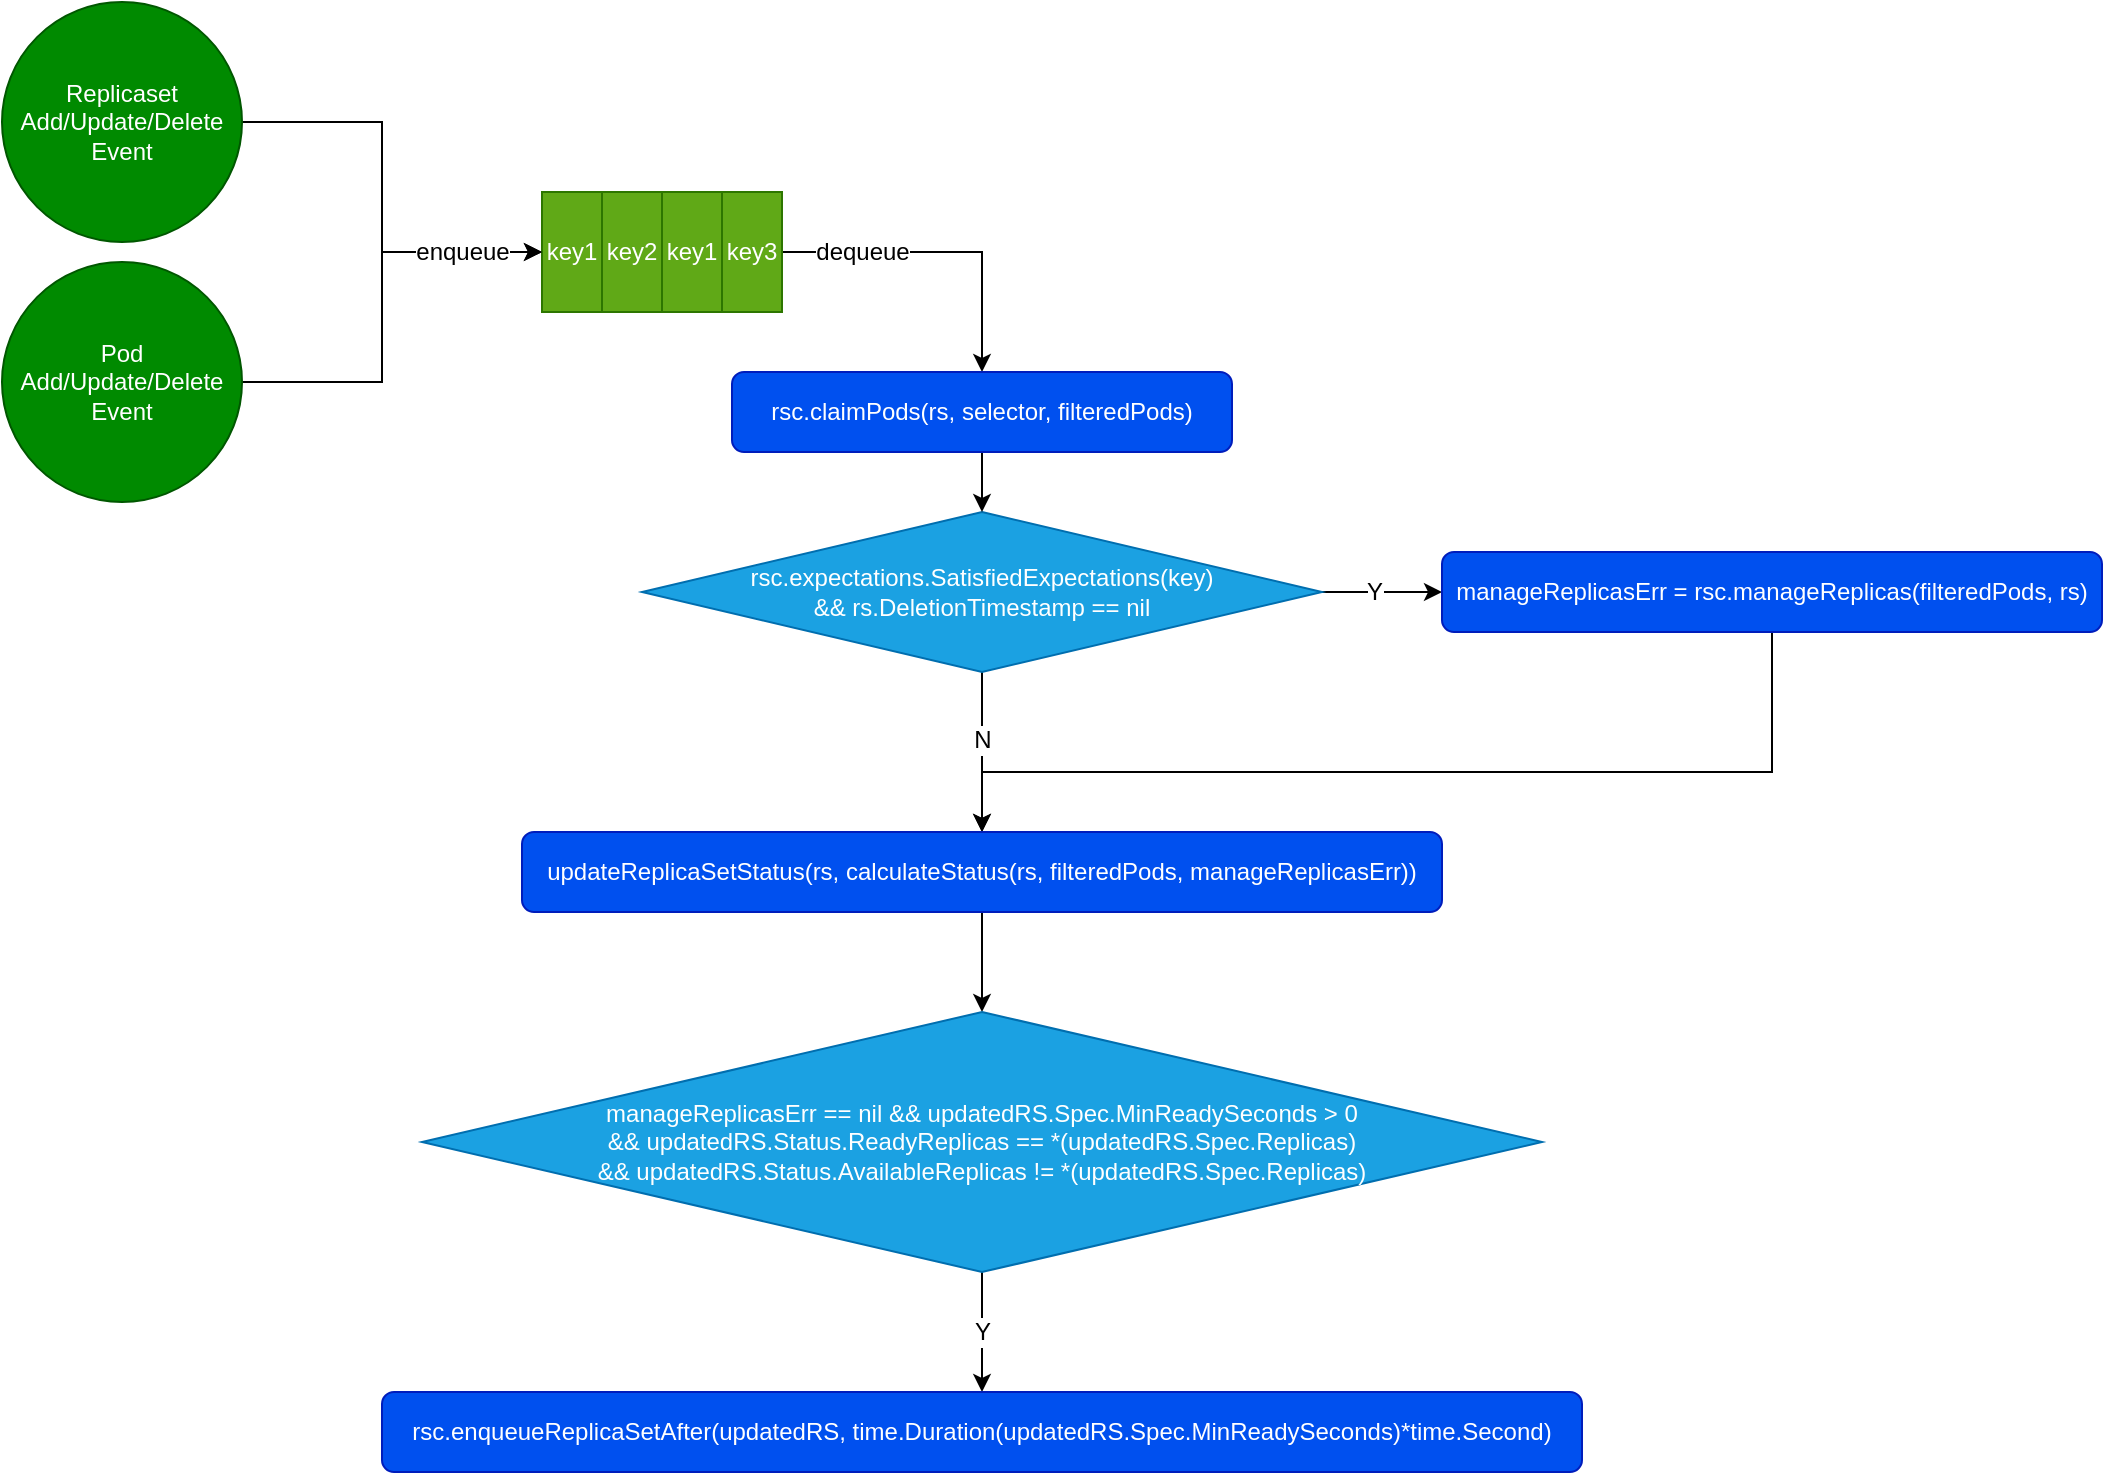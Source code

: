 <mxfile version="12.7.9" type="device"><diagram id="aw6oxXHS0Q7lkkRPhVMU" name="第 1 页"><mxGraphModel dx="946" dy="680" grid="1" gridSize="10" guides="1" tooltips="1" connect="1" arrows="1" fold="1" page="1" pageScale="1" pageWidth="827" pageHeight="1169" math="0" shadow="0"><root><mxCell id="0"/><mxCell id="1" parent="0"/><mxCell id="4BL8Y4aEgqkGZi6LjA5D-1" value="key1" style="rounded=0;whiteSpace=wrap;html=1;fillColor=#60a917;strokeColor=#2D7600;fontColor=#ffffff;" vertex="1" parent="1"><mxGeometry x="370" y="160" width="30" height="60" as="geometry"/></mxCell><mxCell id="4BL8Y4aEgqkGZi6LjA5D-2" value="key2" style="rounded=0;whiteSpace=wrap;html=1;fillColor=#60a917;strokeColor=#2D7600;fontColor=#ffffff;" vertex="1" parent="1"><mxGeometry x="400" y="160" width="30" height="60" as="geometry"/></mxCell><mxCell id="4BL8Y4aEgqkGZi6LjA5D-3" value="key1" style="rounded=0;whiteSpace=wrap;html=1;fillColor=#60a917;strokeColor=#2D7600;fontColor=#ffffff;" vertex="1" parent="1"><mxGeometry x="430" y="160" width="30" height="60" as="geometry"/></mxCell><mxCell id="4BL8Y4aEgqkGZi6LjA5D-4" style="edgeStyle=orthogonalEdgeStyle;rounded=0;orthogonalLoop=1;jettySize=auto;html=1;fontSize=12;exitX=1;exitY=0.5;exitDx=0;exitDy=0;entryX=0.5;entryY=0;entryDx=0;entryDy=0;" edge="1" parent="1" source="4BL8Y4aEgqkGZi6LjA5D-6" target="4BL8Y4aEgqkGZi6LjA5D-21"><mxGeometry relative="1" as="geometry"/></mxCell><mxCell id="4BL8Y4aEgqkGZi6LjA5D-5" value="dequeue" style="text;html=1;align=center;verticalAlign=middle;resizable=0;points=[];labelBackgroundColor=#ffffff;fontSize=12;" vertex="1" connectable="0" parent="4BL8Y4aEgqkGZi6LjA5D-4"><mxGeometry x="-0.692" y="-1" relative="1" as="geometry"><mxPoint x="15" y="-1" as="offset"/></mxGeometry></mxCell><mxCell id="4BL8Y4aEgqkGZi6LjA5D-6" value="key3" style="rounded=0;whiteSpace=wrap;html=1;fillColor=#60a917;strokeColor=#2D7600;fontColor=#ffffff;" vertex="1" parent="1"><mxGeometry x="460" y="160" width="30" height="60" as="geometry"/></mxCell><mxCell id="4BL8Y4aEgqkGZi6LjA5D-9" style="edgeStyle=orthogonalEdgeStyle;rounded=0;orthogonalLoop=1;jettySize=auto;html=1;fontSize=12;" edge="1" parent="1" source="4BL8Y4aEgqkGZi6LjA5D-10"><mxGeometry relative="1" as="geometry"><mxPoint x="370" y="190" as="targetPoint"/><Array as="points"><mxPoint x="290" y="125"/><mxPoint x="290" y="190"/></Array></mxGeometry></mxCell><mxCell id="4BL8Y4aEgqkGZi6LjA5D-10" value="Replicaset&lt;br&gt;Add/Update/Delete&lt;br&gt;Event" style="ellipse;whiteSpace=wrap;html=1;aspect=fixed;fillColor=#008a00;strokeColor=#005700;fontColor=#ffffff;" vertex="1" parent="1"><mxGeometry x="100" y="65" width="120" height="120" as="geometry"/></mxCell><mxCell id="4BL8Y4aEgqkGZi6LjA5D-11" style="edgeStyle=orthogonalEdgeStyle;rounded=0;orthogonalLoop=1;jettySize=auto;html=1;entryX=0;entryY=0.5;entryDx=0;entryDy=0;fontSize=12;" edge="1" parent="1" source="4BL8Y4aEgqkGZi6LjA5D-13" target="4BL8Y4aEgqkGZi6LjA5D-1"><mxGeometry relative="1" as="geometry"><Array as="points"><mxPoint x="290" y="255"/><mxPoint x="290" y="190"/></Array></mxGeometry></mxCell><mxCell id="4BL8Y4aEgqkGZi6LjA5D-12" value="enqueue" style="text;html=1;align=center;verticalAlign=middle;resizable=0;points=[];labelBackgroundColor=#ffffff;fontSize=12;" vertex="1" connectable="0" parent="4BL8Y4aEgqkGZi6LjA5D-11"><mxGeometry x="0.689" y="1" relative="1" as="geometry"><mxPoint x="-7" y="1" as="offset"/></mxGeometry></mxCell><mxCell id="4BL8Y4aEgqkGZi6LjA5D-13" value="Pod&lt;br&gt;Add/Update/Delete&lt;br&gt;Event" style="ellipse;whiteSpace=wrap;html=1;aspect=fixed;fillColor=#008a00;strokeColor=#005700;fontColor=#ffffff;" vertex="1" parent="1"><mxGeometry x="100" y="195" width="120" height="120" as="geometry"/></mxCell><mxCell id="4BL8Y4aEgqkGZi6LjA5D-14" style="edgeStyle=orthogonalEdgeStyle;rounded=0;orthogonalLoop=1;jettySize=auto;html=1;entryX=0;entryY=0.5;entryDx=0;entryDy=0;fontSize=12;" edge="1" parent="1" source="4BL8Y4aEgqkGZi6LjA5D-18" target="4BL8Y4aEgqkGZi6LjA5D-19"><mxGeometry relative="1" as="geometry"/></mxCell><mxCell id="4BL8Y4aEgqkGZi6LjA5D-15" value="Y" style="text;html=1;align=center;verticalAlign=middle;resizable=0;points=[];labelBackgroundColor=#ffffff;fontSize=12;" vertex="1" connectable="0" parent="4BL8Y4aEgqkGZi6LjA5D-14"><mxGeometry x="-0.133" relative="1" as="geometry"><mxPoint as="offset"/></mxGeometry></mxCell><mxCell id="4BL8Y4aEgqkGZi6LjA5D-16" style="edgeStyle=orthogonalEdgeStyle;rounded=0;orthogonalLoop=1;jettySize=auto;html=1;entryX=0.5;entryY=0;entryDx=0;entryDy=0;fontSize=12;" edge="1" parent="1" source="4BL8Y4aEgqkGZi6LjA5D-18" target="4BL8Y4aEgqkGZi6LjA5D-20"><mxGeometry relative="1" as="geometry"/></mxCell><mxCell id="4BL8Y4aEgqkGZi6LjA5D-17" value="N" style="text;html=1;align=center;verticalAlign=middle;resizable=0;points=[];labelBackgroundColor=#ffffff;fontSize=12;" vertex="1" connectable="0" parent="4BL8Y4aEgqkGZi6LjA5D-16"><mxGeometry x="-0.16" relative="1" as="geometry"><mxPoint as="offset"/></mxGeometry></mxCell><mxCell id="4BL8Y4aEgqkGZi6LjA5D-18" value="rsc.expectations.SatisfiedExpectations(key)&lt;br&gt;&amp;amp;&amp;amp; rs.DeletionTimestamp == nil" style="rhombus;whiteSpace=wrap;html=1;fontSize=12;fillColor=#1ba1e2;strokeColor=#006EAF;fontColor=#ffffff;" vertex="1" parent="1"><mxGeometry x="420" y="320" width="340" height="80" as="geometry"/></mxCell><mxCell id="4BL8Y4aEgqkGZi6LjA5D-22" style="edgeStyle=orthogonalEdgeStyle;rounded=0;orthogonalLoop=1;jettySize=auto;html=1;entryX=0.5;entryY=0;entryDx=0;entryDy=0;" edge="1" parent="1" source="4BL8Y4aEgqkGZi6LjA5D-19" target="4BL8Y4aEgqkGZi6LjA5D-20"><mxGeometry relative="1" as="geometry"><Array as="points"><mxPoint x="985" y="450"/><mxPoint x="590" y="450"/></Array></mxGeometry></mxCell><mxCell id="4BL8Y4aEgqkGZi6LjA5D-19" value="manageReplicasErr = rsc.manageReplicas(filteredPods, rs)" style="rounded=1;whiteSpace=wrap;html=1;fontSize=12;fillColor=#0050ef;strokeColor=#001DBC;fontColor=#ffffff;" vertex="1" parent="1"><mxGeometry x="820" y="340" width="330" height="40" as="geometry"/></mxCell><mxCell id="4BL8Y4aEgqkGZi6LjA5D-25" style="edgeStyle=orthogonalEdgeStyle;rounded=0;orthogonalLoop=1;jettySize=auto;html=1;entryX=0.5;entryY=0;entryDx=0;entryDy=0;" edge="1" parent="1" source="4BL8Y4aEgqkGZi6LjA5D-20" target="4BL8Y4aEgqkGZi6LjA5D-24"><mxGeometry relative="1" as="geometry"/></mxCell><mxCell id="4BL8Y4aEgqkGZi6LjA5D-20" value="updateReplicaSetStatus(rs, calculateStatus(rs, filteredPods, manageReplicasErr))" style="rounded=1;whiteSpace=wrap;html=1;fontSize=12;fillColor=#0050ef;strokeColor=#001DBC;fontColor=#ffffff;" vertex="1" parent="1"><mxGeometry x="360" y="480" width="460" height="40" as="geometry"/></mxCell><mxCell id="4BL8Y4aEgqkGZi6LjA5D-23" value="" style="edgeStyle=orthogonalEdgeStyle;rounded=0;orthogonalLoop=1;jettySize=auto;html=1;" edge="1" parent="1" source="4BL8Y4aEgqkGZi6LjA5D-21" target="4BL8Y4aEgqkGZi6LjA5D-18"><mxGeometry relative="1" as="geometry"/></mxCell><mxCell id="4BL8Y4aEgqkGZi6LjA5D-21" value="rsc.claimPods(rs, selector, filteredPods)" style="rounded=1;whiteSpace=wrap;html=1;fontSize=12;fillColor=#0050ef;strokeColor=#001DBC;fontColor=#ffffff;" vertex="1" parent="1"><mxGeometry x="465" y="250" width="250" height="40" as="geometry"/></mxCell><mxCell id="4BL8Y4aEgqkGZi6LjA5D-27" style="edgeStyle=orthogonalEdgeStyle;rounded=0;orthogonalLoop=1;jettySize=auto;html=1;entryX=0.5;entryY=0;entryDx=0;entryDy=0;" edge="1" parent="1" source="4BL8Y4aEgqkGZi6LjA5D-24" target="4BL8Y4aEgqkGZi6LjA5D-26"><mxGeometry relative="1" as="geometry"/></mxCell><mxCell id="4BL8Y4aEgqkGZi6LjA5D-28" value="Y" style="text;html=1;align=center;verticalAlign=middle;resizable=0;points=[];labelBackgroundColor=#ffffff;" vertex="1" connectable="0" parent="4BL8Y4aEgqkGZi6LjA5D-27"><mxGeometry relative="1" as="geometry"><mxPoint as="offset"/></mxGeometry></mxCell><mxCell id="4BL8Y4aEgqkGZi6LjA5D-24" value="&lt;div&gt;manageReplicasErr == nil &amp;amp;&amp;amp; updatedRS.Spec.MinReadySeconds &amp;gt; 0&lt;/div&gt;&lt;div&gt;&amp;amp;&amp;amp; updatedRS.Status.ReadyReplicas == *(updatedRS.Spec.Replicas)&lt;/div&gt;&lt;div&gt;&amp;amp;&amp;amp; updatedRS.Status.AvailableReplicas != *(updatedRS.Spec.Replicas)&lt;/div&gt;" style="rhombus;whiteSpace=wrap;html=1;fontSize=12;fillColor=#1ba1e2;strokeColor=#006EAF;fontColor=#ffffff;" vertex="1" parent="1"><mxGeometry x="310" y="570" width="560" height="130" as="geometry"/></mxCell><mxCell id="4BL8Y4aEgqkGZi6LjA5D-26" value="rsc.enqueueReplicaSetAfter(updatedRS, time.Duration(updatedRS.Spec.MinReadySeconds)*time.Second)" style="rounded=1;whiteSpace=wrap;html=1;fontSize=12;fillColor=#0050ef;strokeColor=#001DBC;fontColor=#ffffff;" vertex="1" parent="1"><mxGeometry x="290" y="760" width="600" height="40" as="geometry"/></mxCell></root></mxGraphModel></diagram></mxfile>